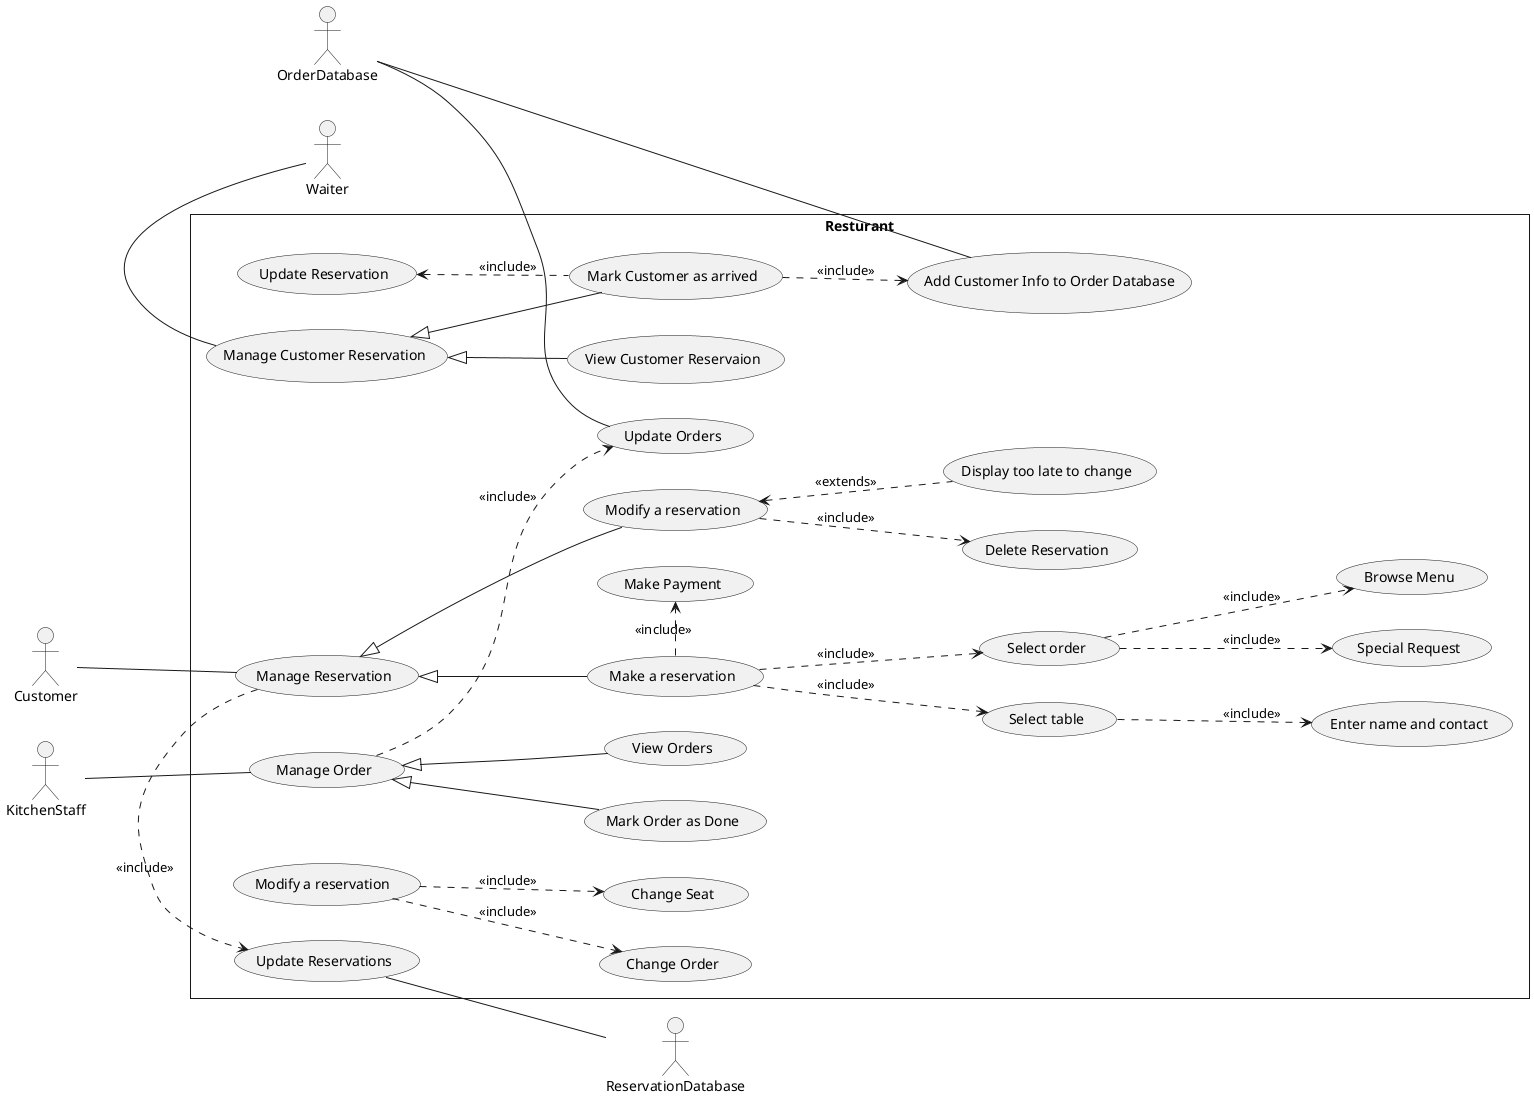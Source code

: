@startuml usecase

Skinparam Style strictuml
left to right direction
Skinparam PackageStyle rectangle

actor Customer

actor KitchenStaff

actor OrderDatabase

actor Waiter

actor ReservationDatabase

rectangle Resturant{
   Customer -- (Manage Reservation)
   KitchenStaff -- (Manage Order)
   OrderDatabase -- (Update Orders)
   (Manage Reservation) <|-down- (Make a reservation)
   (Manage Reservation) <|-down- (Modify a reservation)
   (Manage Reservation) .> (Update Reservations) : <<include>>
   (Update Reservations) -- ReservationDatabase
   (Modify a reservation ) .down.> (Change Seat) : <<include>>
   (Modify a reservation ) .down.> (Change Order) : <<include>>
   (Modify a reservation) .down.> (Delete Reservation) : <<include>>
   (Modify a reservation) <.. (Display too late to change) : <<extends>>
   (Make a reservation) .down.> (Select table) : <<include>>
   (Select table) .down.> (Enter name and contact) : <<include>>
   (Make a reservation) .down.> (Select order) : <<include>>
   (Select order) .down.> (Browse Menu): <<include>>
   (Select order) .down.> (Special Request): <<include>>
   (Manage Order) <|-- (Mark Order as Done)
   (Manage Order) <|-- (View Orders)
   (Manage Order) .down.> (Update Orders): <<include>>
   (Make a reservation) .> (Make Payment) : <<include>>
   Waiter -left- (Manage Customer Reservation)
   (Manage Customer Reservation) <|-down- (View Customer Reservaion)
   (Manage Customer Reservation) <|-down- (Mark Customer as arrived)
   (Mark Customer as arrived) .down.> (Add Customer Info to Order Database) : <<include>>
   OrderDatabase -- (Add Customer Info to Order Database)
   (Mark Customer as arrived) .up.> (Update Reservation) : <<include>>

}






@enduml
